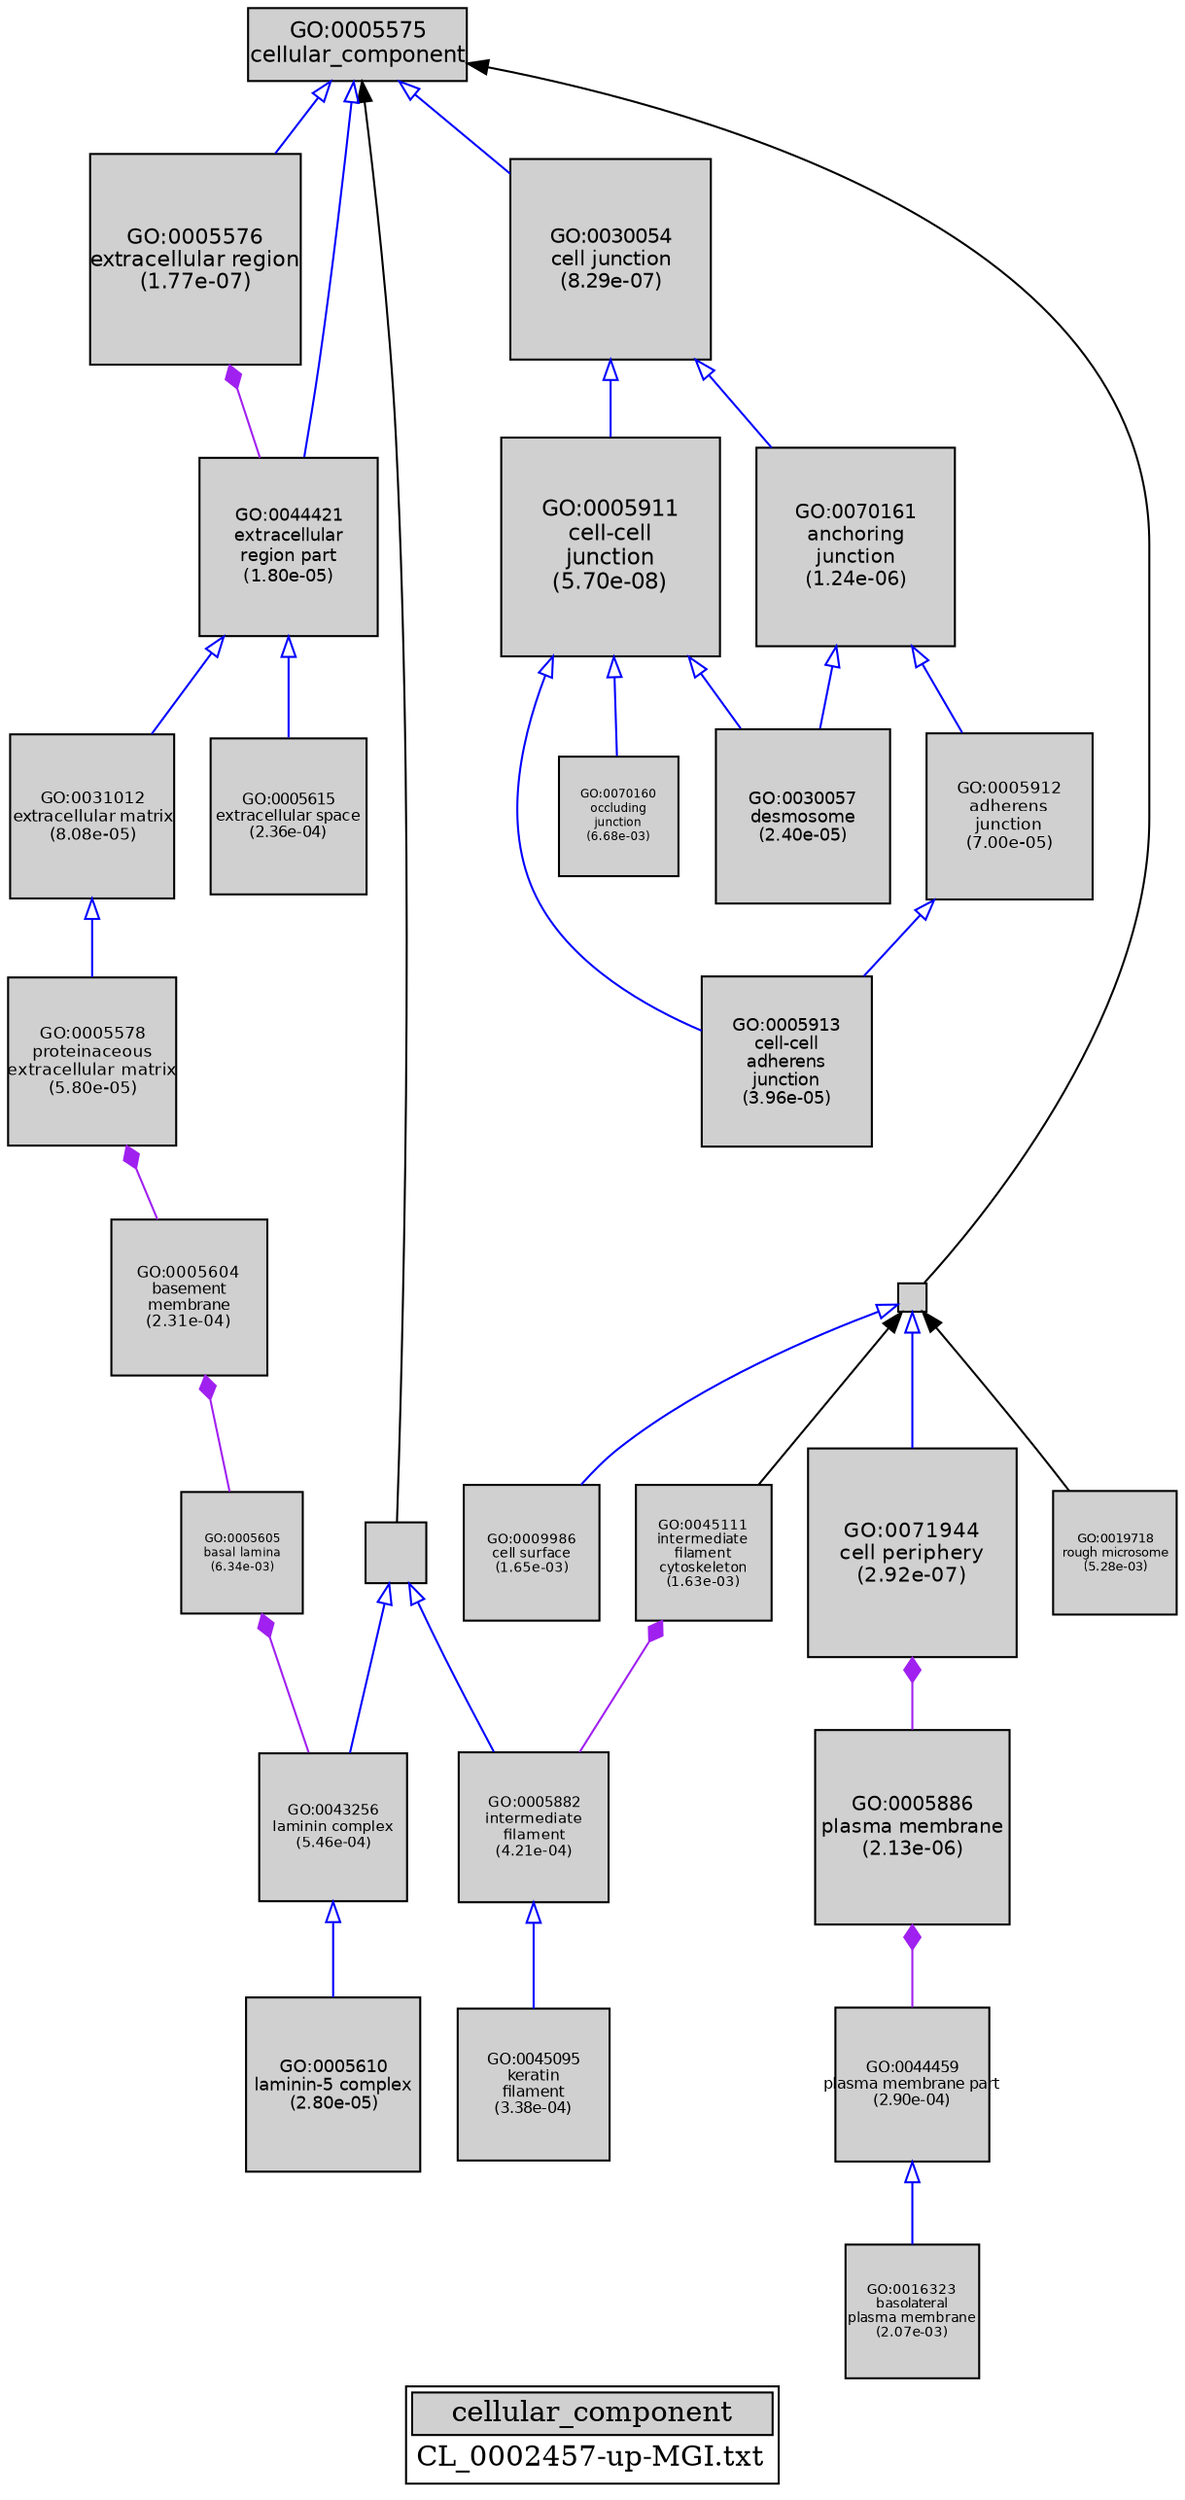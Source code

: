 digraph "cellular_component" {
graph [ bgcolor = "#FFFFFF", label = <<TABLE COLOR="black" BGCOLOR="white"><TR><TD COLSPAN="2" BGCOLOR="#D0D0D0"><FONT COLOR="black">cellular_component</FONT></TD></TR><TR><TD BORDER="0">CL_0002457-up-MGI.txt</TD></TR></TABLE>> ];
node [ fontname = "Helvetica" ];

subgraph "nodes" {

node [ style = "filled", fixedsize = "true", width = 1, shape = "box", fontsize = 9, fillcolor = "#D0D0D0", fontcolor = "black", color = "black" ];

"GO:0043256" [ URL = "#GO:0043256", label = <<TABLE BORDER="0"><TR><TD>GO:0043256<BR/>laminin complex<BR/>(5.46e-04)</TD></TR></TABLE>>, width = 1.00937030148, shape = "box", fontsize = 7.26746617068, height = 1.00937030148 ];
"GO:0005886" [ URL = "#GO:0005886", label = <<TABLE BORDER="0"><TR><TD>GO:0005886<BR/>plasma membrane<BR/>(2.13e-06)</TD></TR></TABLE>>, width = 1.32797087202, shape = "box", fontsize = 9.56139027853, height = 1.32797087202 ];
"GO:0071944" [ URL = "#GO:0071944", label = <<TABLE BORDER="0"><TR><TD>GO:0071944<BR/>cell periphery<BR/>(2.92e-07)</TD></TR></TABLE>>, width = 1.42505146417, shape = "box", fontsize = 10.260370542, height = 1.42505146417 ];
"GO:0019718" [ URL = "#GO:0019718", label = <<TABLE BORDER="0"><TR><TD>GO:0019718<BR/>rough microsome<BR/>(5.28e-03)</TD></TR></TABLE>>, width = 0.8451594519, shape = "box", fontsize = 6.08514805368, height = 0.8451594519 ];
"GO:0043234" [ URL = "#GO:0043234", label = "", width = 0.42290749411, shape = "box", height = 0.42290749411 ];
"GO:0005578" [ URL = "#GO:0005578", label = <<TABLE BORDER="0"><TR><TD>GO:0005578<BR/>proteinaceous<BR/>extracellular matrix<BR/>(5.80e-05)</TD></TR></TABLE>>, width = 1.14888922719, shape = "box", fontsize = 8.27200243575, height = 1.14888922719 ];
"GO:0005576" [ URL = "#GO:0005576", label = <<TABLE BORDER="0"><TR><TD>GO:0005576<BR/>extracellular region<BR/>(1.77e-07)</TD></TR></TABLE>>, width = 1.44849476741, shape = "box", fontsize = 10.4291623254, height = 1.44849476741 ];
"GO:0005912" [ URL = "#GO:0005912", label = <<TABLE BORDER="0"><TR><TD>GO:0005912<BR/>adherens<BR/>junction<BR/>(7.00e-05)</TD></TR></TABLE>>, width = 1.13788318852, shape = "box", fontsize = 8.19275895734, height = 1.13788318852 ];
"GO:0044421" [ URL = "#GO:0044421", label = <<TABLE BORDER="0"><TR><TD>GO:0044421<BR/>extracellular<BR/>region part<BR/>(1.80e-05)</TD></TR></TABLE>>, width = 1.21535488289, shape = "box", fontsize = 8.75055515683, height = 1.21535488289 ];
"GO:0030054" [ URL = "#GO:0030054", label = <<TABLE BORDER="0"><TR><TD>GO:0030054<BR/>cell junction<BR/>(8.29e-07)</TD></TR></TABLE>>, width = 1.3749568878, shape = "box", fontsize = 9.8996895922, height = 1.3749568878 ];
"GO:0005615" [ URL = "#GO:0005615", label = <<TABLE BORDER="0"><TR><TD>GO:0005615<BR/>extracellular space<BR/>(2.36e-04)</TD></TR></TABLE>>, width = 1.06362300309, shape = "box", fontsize = 7.65808562223, height = 1.06362300309 ];
"GO:0070161" [ URL = "#GO:0070161", label = <<TABLE BORDER="0"><TR><TD>GO:0070161<BR/>anchoring<BR/>junction<BR/>(1.24e-06)</TD></TR></TABLE>>, width = 1.3552008845, shape = "box", fontsize = 9.75744636841, height = 1.3552008845 ];
"GO:0031012" [ URL = "#GO:0031012", label = <<TABLE BORDER="0"><TR><TD>GO:0031012<BR/>extracellular matrix<BR/>(8.08e-05)</TD></TR></TABLE>>, width = 1.1293443939, shape = "box", fontsize = 8.13127963609, height = 1.1293443939 ];
"GO:0005604" [ URL = "#GO:0005604", label = <<TABLE BORDER="0"><TR><TD>GO:0005604<BR/>basement<BR/>membrane<BR/>(2.31e-04)</TD></TR></TABLE>>, width = 1.06508687064, shape = "box", fontsize = 7.6686254686, height = 1.06508687064 ];
"GO:0045095" [ URL = "#GO:0045095", label = <<TABLE BORDER="0"><TR><TD>GO:0045095<BR/>keratin<BR/>filament<BR/>(3.38e-04)</TD></TR></TABLE>>, width = 1.04080110494, shape = "box", fontsize = 7.49376795558, height = 1.04080110494 ];
"GO:0030057" [ URL = "#GO:0030057", label = <<TABLE BORDER="0"><TR><TD>GO:0030057<BR/>desmosome<BR/>(2.40e-05)</TD></TR></TABLE>>, width = 1.19943974901, shape = "box", fontsize = 8.63596619285, height = 1.19943974901 ];
"GO:0016323" [ URL = "#GO:0016323", label = <<TABLE BORDER="0"><TR><TD>GO:0016323<BR/>basolateral<BR/>plasma membrane<BR/>(2.07e-03)</TD></TR></TABLE>>, width = 0.916374323738, shape = "box", fontsize = 6.59789513091, height = 0.916374323738 ];
"GO:0005610" [ URL = "#GO:0005610", label = <<TABLE BORDER="0"><TR><TD>GO:0005610<BR/>laminin-5 complex<BR/>(2.80e-05)</TD></TR></TABLE>>, width = 1.19080876685, shape = "box", fontsize = 8.57382312132, height = 1.19080876685 ];
"GO:0044459" [ URL = "#GO:0044459", label = <<TABLE BORDER="0"><TR><TD>GO:0044459<BR/>plasma membrane part<BR/>(2.90e-04)</TD></TR></TABLE>>, width = 1.05074827647, shape = "box", fontsize = 7.56538759061, height = 1.05074827647 ];
"GO:0005575" [ URL = "#GO:0005575", label = <<TABLE BORDER="0"><TR><TD>GO:0005575<BR/>cellular_component</TD></TR></TABLE>>, width = 1.5, shape = "box", fontsize = 10.8 ];
"GO:0005911" [ URL = "#GO:0005911", label = <<TABLE BORDER="0"><TR><TD>GO:0005911<BR/>cell-cell<BR/>junction<BR/>(5.70e-08)</TD></TR></TABLE>>, width = 1.5, shape = "box", fontsize = 10.8, height = 1.5 ];
"GO:0005913" [ URL = "#GO:0005913", label = <<TABLE BORDER="0"><TR><TD>GO:0005913<BR/>cell-cell<BR/>adherens<BR/>junction<BR/>(3.96e-05)</TD></TR></TABLE>>, width = 1.17102788223, shape = "box", fontsize = 8.43140075203, height = 1.17102788223 ];
"GO:0009986" [ URL = "#GO:0009986", label = <<TABLE BORDER="0"><TR><TD>GO:0009986<BR/>cell surface<BR/>(1.65e-03)</TD></TR></TABLE>>, width = 0.932958403323, shape = "box", fontsize = 6.71730050392, height = 0.932958403323 ];
"GO:0005882" [ URL = "#GO:0005882", label = <<TABLE BORDER="0"><TR><TD>GO:0005882<BR/>intermediate<BR/>filament<BR/>(4.21e-04)</TD></TR></TABLE>>, width = 1.02650165178, shape = "box", fontsize = 7.39081189285, height = 1.02650165178 ];
"GO:0044464" [ URL = "#GO:0044464", label = "", width = 0.190132567106, shape = "box", height = 0.190132567106 ];
"GO:0070160" [ URL = "#GO:0070160", label = <<TABLE BORDER="0"><TR><TD>GO:0070160<BR/>occluding<BR/>junction<BR/>(6.68e-03)</TD></TR></TABLE>>, width = 0.826193049521, shape = "box", fontsize = 5.94858995655, height = 0.826193049521 ];
"GO:0005605" [ URL = "#GO:0005605", label = <<TABLE BORDER="0"><TR><TD>GO:0005605<BR/>basal lamina<BR/>(6.34e-03)</TD></TR></TABLE>>, width = 0.830470949484, shape = "box", fontsize = 5.97939083628, height = 0.830470949484 ];
"GO:0045111" [ URL = "#GO:0045111", label = <<TABLE BORDER="0"><TR><TD>GO:0045111<BR/>intermediate<BR/>filament<BR/>cytoskeleton<BR/>(1.63e-03)</TD></TR></TABLE>>, width = 0.933921123185, shape = "box", fontsize = 6.72423208694, height = 0.933921123185 ];
}
subgraph "edges" {


edge [ dir = "back", weight = 1 ];
subgraph "regulates" {


edge [ color = "cyan", arrowtail = "none" ];
subgraph "positive" {


edge [ color = "green", arrowtail = "vee" ];
}
subgraph "negative" {


edge [ color = "red", arrowtail = "tee" ];
}
}
subgraph "part_of" {


edge [ color = "purple", arrowtail = "diamond", weight = 2.5 ];
"GO:0005576" -> "GO:0044421";
"GO:0045111" -> "GO:0005882";
"GO:0005886" -> "GO:0044459";
"GO:0071944" -> "GO:0005886";
"GO:0005578" -> "GO:0005604";
"GO:0005604" -> "GO:0005605";
"GO:0005605" -> "GO:0043256";
}
subgraph "is_a" {


edge [ color = "blue", arrowtail = "empty", weight = 5.0 ];
"GO:0005911" -> "GO:0005913";
"GO:0043256" -> "GO:0005610";
"GO:0005911" -> "GO:0070160";
"GO:0044421" -> "GO:0005615";
"GO:0005911" -> "GO:0030057";
"GO:0044459" -> "GO:0016323";
"GO:0043234" -> "GO:0043256";
"GO:0070161" -> "GO:0005912";
"GO:0005575" -> "GO:0030054";
"GO:0005882" -> "GO:0045095";
"GO:0030054" -> "GO:0005911";
"GO:0005575" -> "GO:0005576";
"GO:0005575" -> "GO:0044421";
"GO:0044421" -> "GO:0031012";
"GO:0070161" -> "GO:0030057";
"GO:0031012" -> "GO:0005578";
"GO:0030054" -> "GO:0070161";
"GO:0043234" -> "GO:0005882";
"GO:0044464" -> "GO:0071944";
"GO:0044464" -> "GO:0009986";
"GO:0005912" -> "GO:0005913";
}
"GO:0044464" -> "GO:0019718";
"GO:0005575" -> "GO:0044464";
"GO:0044464" -> "GO:0045111";
"GO:0005575" -> "GO:0043234";
}
}
